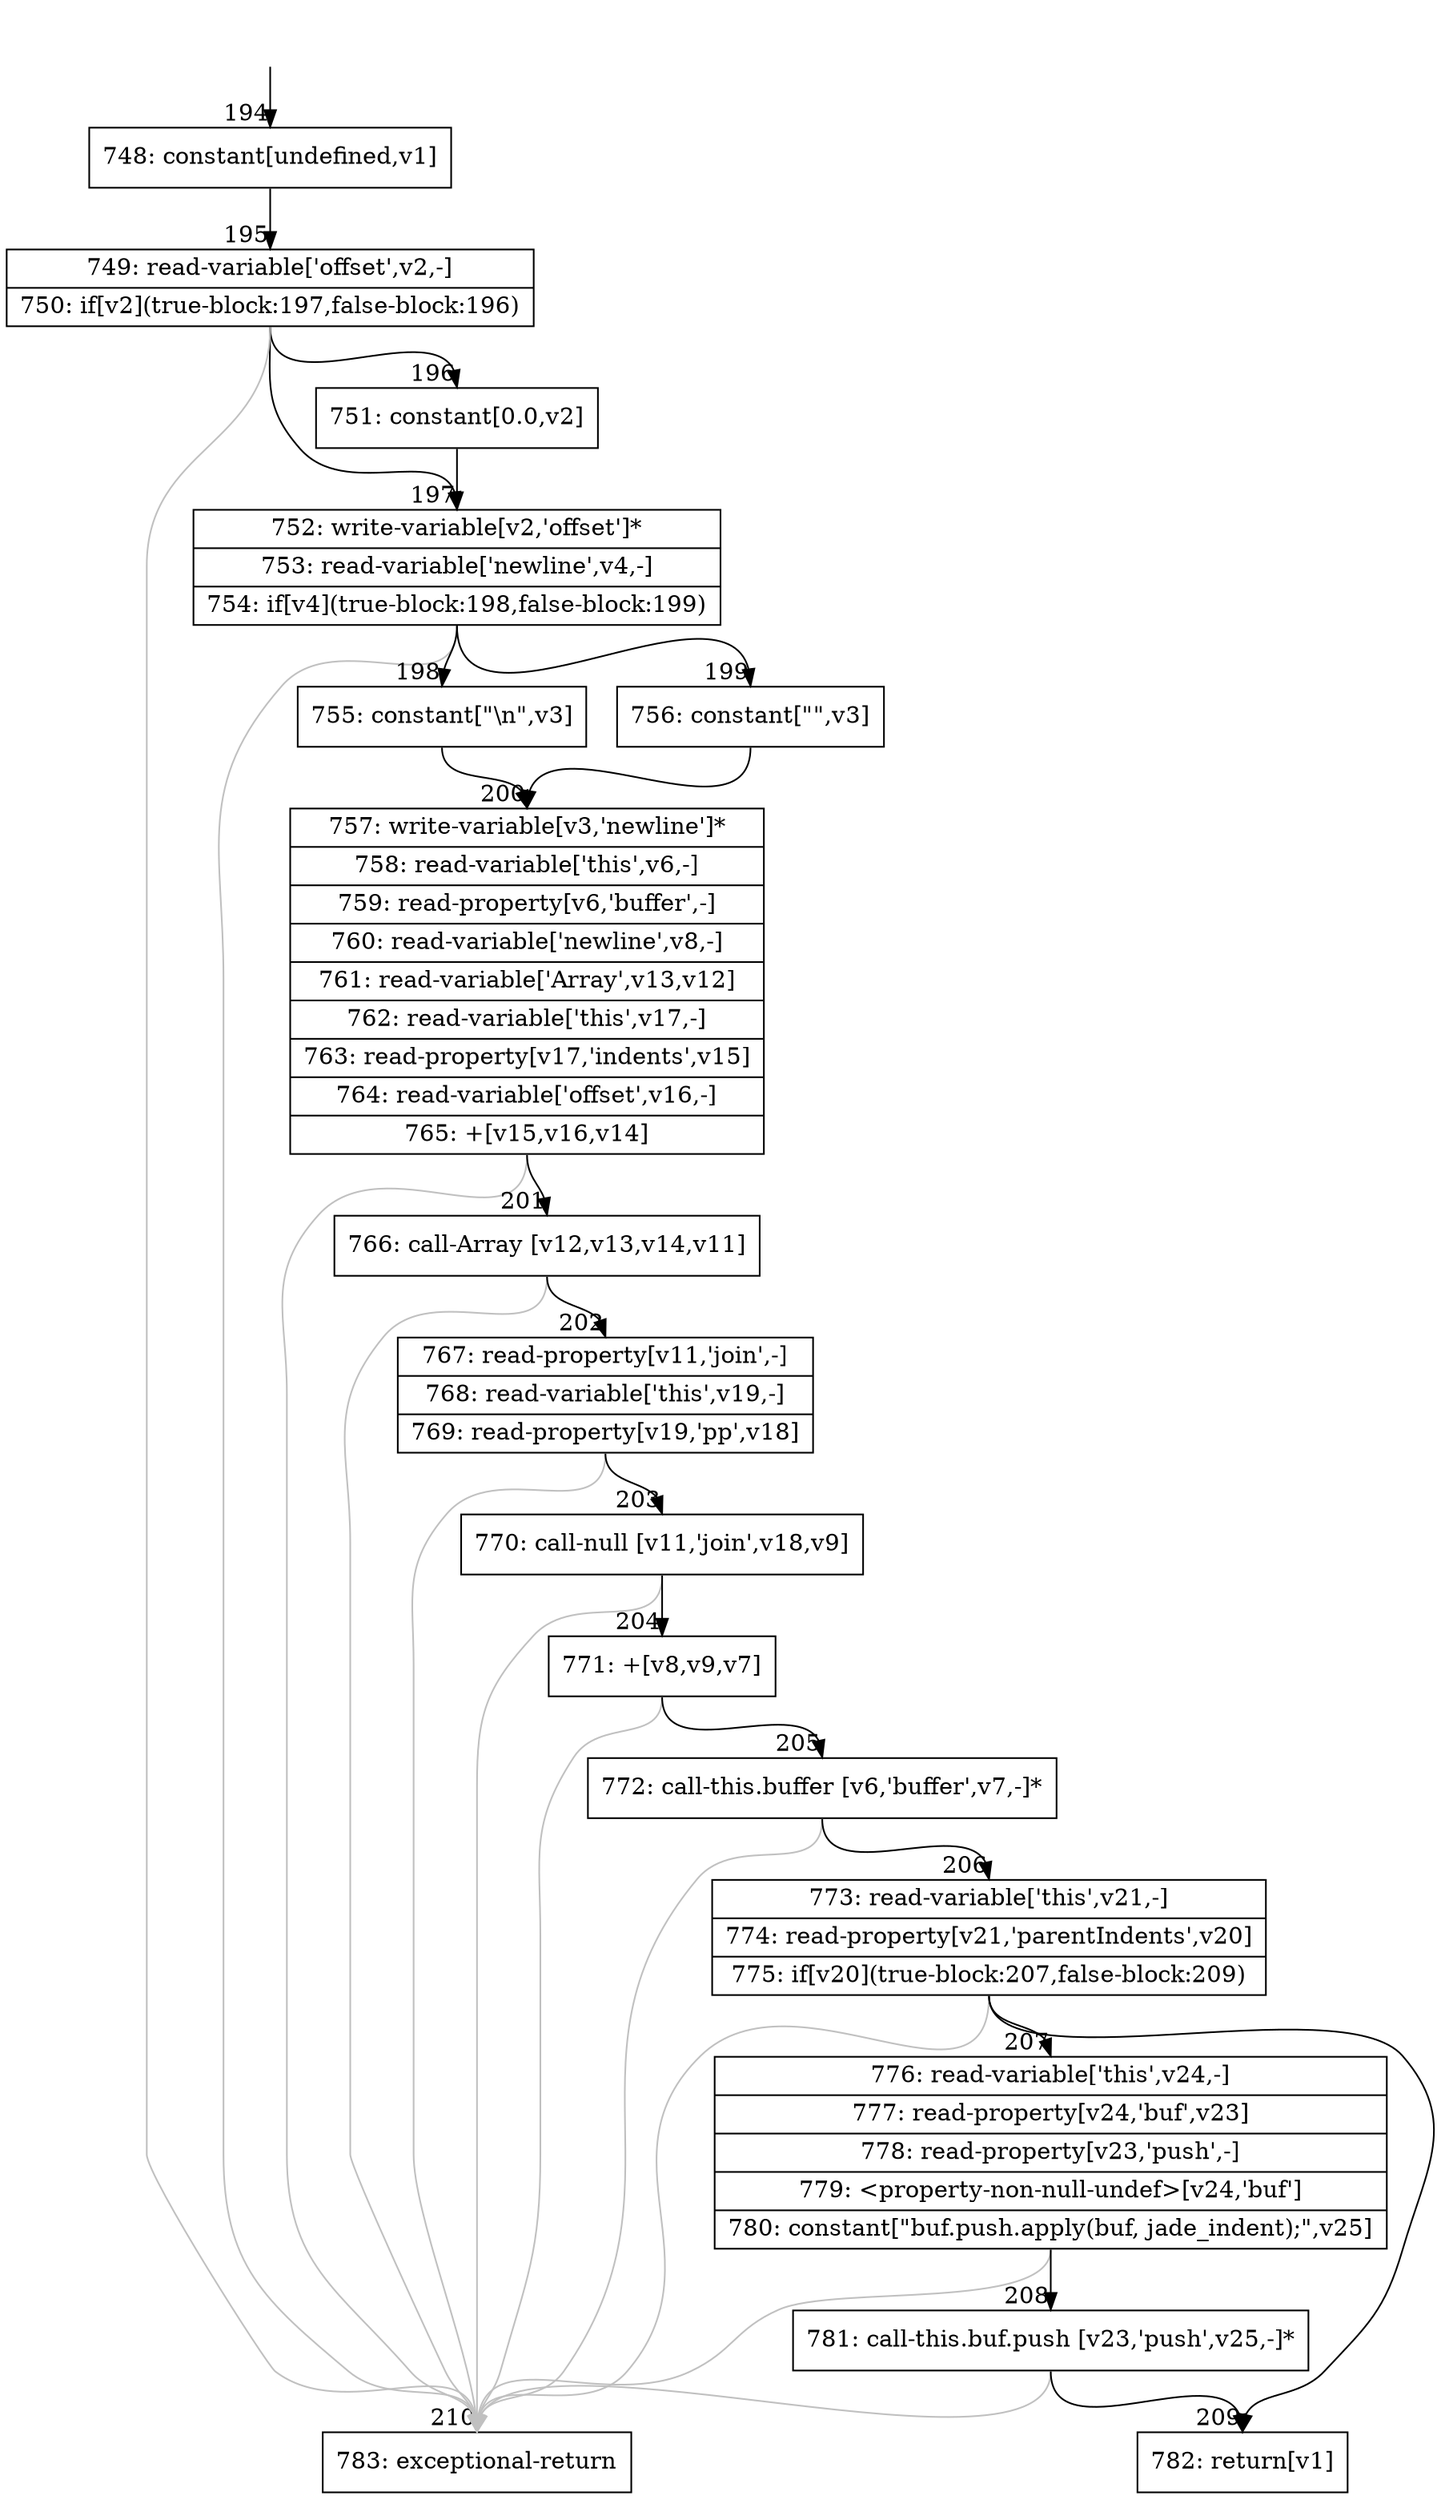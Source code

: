 digraph {
rankdir="TD"
BB_entry15[shape=none,label=""];
BB_entry15 -> BB194 [tailport=s, headport=n, headlabel="    194"]
BB194 [shape=record label="{748: constant[undefined,v1]}" ] 
BB194 -> BB195 [tailport=s, headport=n, headlabel="      195"]
BB195 [shape=record label="{749: read-variable['offset',v2,-]|750: if[v2](true-block:197,false-block:196)}" ] 
BB195 -> BB197 [tailport=s, headport=n, headlabel="      197"]
BB195 -> BB196 [tailport=s, headport=n, headlabel="      196"]
BB195 -> BB210 [tailport=s, headport=n, color=gray, headlabel="      210"]
BB196 [shape=record label="{751: constant[0.0,v2]}" ] 
BB196 -> BB197 [tailport=s, headport=n]
BB197 [shape=record label="{752: write-variable[v2,'offset']*|753: read-variable['newline',v4,-]|754: if[v4](true-block:198,false-block:199)}" ] 
BB197 -> BB198 [tailport=s, headport=n, headlabel="      198"]
BB197 -> BB199 [tailport=s, headport=n, headlabel="      199"]
BB197 -> BB210 [tailport=s, headport=n, color=gray]
BB198 [shape=record label="{755: constant[\"\\n\",v3]}" ] 
BB198 -> BB200 [tailport=s, headport=n, headlabel="      200"]
BB199 [shape=record label="{756: constant[\"\",v3]}" ] 
BB199 -> BB200 [tailport=s, headport=n]
BB200 [shape=record label="{757: write-variable[v3,'newline']*|758: read-variable['this',v6,-]|759: read-property[v6,'buffer',-]|760: read-variable['newline',v8,-]|761: read-variable['Array',v13,v12]|762: read-variable['this',v17,-]|763: read-property[v17,'indents',v15]|764: read-variable['offset',v16,-]|765: +[v15,v16,v14]}" ] 
BB200 -> BB201 [tailport=s, headport=n, headlabel="      201"]
BB200 -> BB210 [tailport=s, headport=n, color=gray]
BB201 [shape=record label="{766: call-Array [v12,v13,v14,v11]}" ] 
BB201 -> BB202 [tailport=s, headport=n, headlabel="      202"]
BB201 -> BB210 [tailport=s, headport=n, color=gray]
BB202 [shape=record label="{767: read-property[v11,'join',-]|768: read-variable['this',v19,-]|769: read-property[v19,'pp',v18]}" ] 
BB202 -> BB203 [tailport=s, headport=n, headlabel="      203"]
BB202 -> BB210 [tailport=s, headport=n, color=gray]
BB203 [shape=record label="{770: call-null [v11,'join',v18,v9]}" ] 
BB203 -> BB204 [tailport=s, headport=n, headlabel="      204"]
BB203 -> BB210 [tailport=s, headport=n, color=gray]
BB204 [shape=record label="{771: +[v8,v9,v7]}" ] 
BB204 -> BB205 [tailport=s, headport=n, headlabel="      205"]
BB204 -> BB210 [tailport=s, headport=n, color=gray]
BB205 [shape=record label="{772: call-this.buffer [v6,'buffer',v7,-]*}" ] 
BB205 -> BB206 [tailport=s, headport=n, headlabel="      206"]
BB205 -> BB210 [tailport=s, headport=n, color=gray]
BB206 [shape=record label="{773: read-variable['this',v21,-]|774: read-property[v21,'parentIndents',v20]|775: if[v20](true-block:207,false-block:209)}" ] 
BB206 -> BB207 [tailport=s, headport=n, headlabel="      207"]
BB206 -> BB209 [tailport=s, headport=n, headlabel="      209"]
BB206 -> BB210 [tailport=s, headport=n, color=gray]
BB207 [shape=record label="{776: read-variable['this',v24,-]|777: read-property[v24,'buf',v23]|778: read-property[v23,'push',-]|779: \<property-non-null-undef\>[v24,'buf']|780: constant[\"buf.push.apply(buf, jade_indent);\",v25]}" ] 
BB207 -> BB208 [tailport=s, headport=n, headlabel="      208"]
BB207 -> BB210 [tailport=s, headport=n, color=gray]
BB208 [shape=record label="{781: call-this.buf.push [v23,'push',v25,-]*}" ] 
BB208 -> BB209 [tailport=s, headport=n]
BB208 -> BB210 [tailport=s, headport=n, color=gray]
BB209 [shape=record label="{782: return[v1]}" ] 
BB210 [shape=record label="{783: exceptional-return}" ] 
//#$~ 185
}
